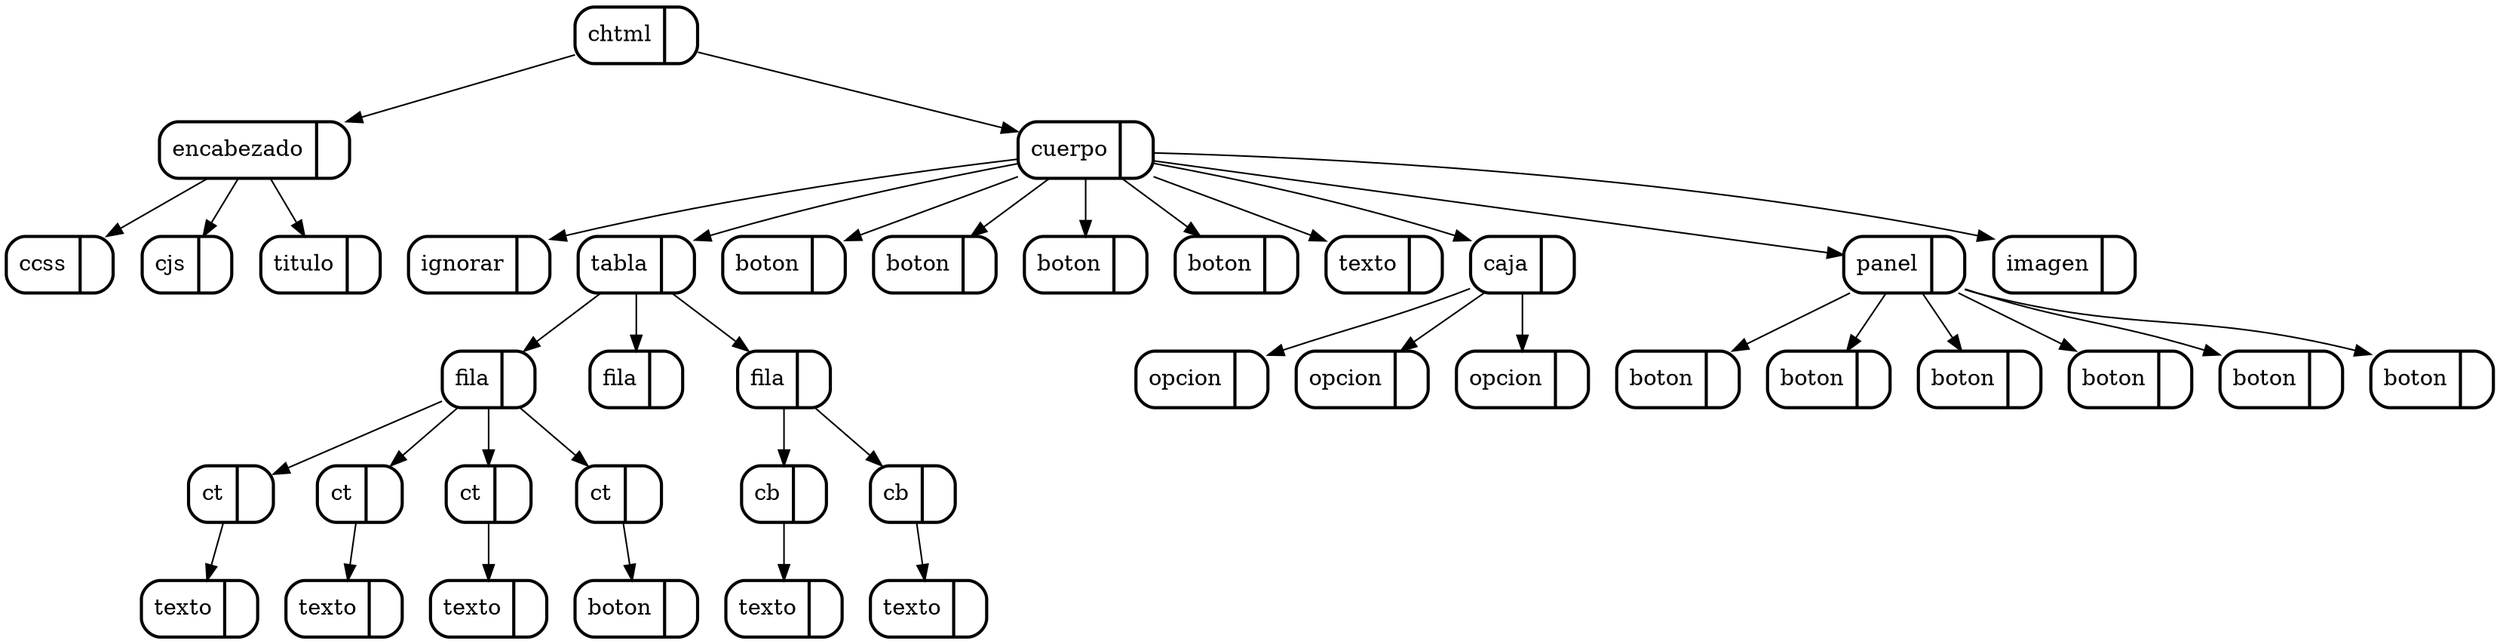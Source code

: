 digraph G {
node[shape=Mrecord]
110[label="chtml | ",style=bold]
109[label="encabezado | ",style=bold]
{110}->{109}
3[label="ccss | ",style=bold]
{109}->{3}
7[label="cjs | ",style=bold]
{109}->{7}
9[label="titulo | ",style=bold]
{109}->{9}
107[label="cuerpo | ",style=bold]
{110}->{107}
11[label="ignorar | ",style=bold]
{107}->{11}
15[label="tabla | ",style=bold]
{107}->{15}
34[label="fila | ",style=bold]
{15}->{34}
21[label="ct | ",style=bold]
{34}->{21}
20[label="texto | ",style=bold]
{21}->{20}
24[label="ct | ",style=bold]
{34}->{24}
23[label="texto | ",style=bold]
{24}->{23}
27[label="ct | ",style=bold]
{34}->{27}
26[label="texto | ",style=bold]
{27}->{26}
33[label="ct | ",style=bold]
{34}->{33}
32[label="boton | ",style=bold]
{33}->{32}
37[label="fila | ",style=bold]
{15}->{37}
46[label="fila | ",style=bold]
{15}->{46}
41[label="cb | ",style=bold]
{46}->{41}
40[label="texto | ",style=bold]
{41}->{40}
45[label="cb | ",style=bold]
{46}->{45}
44[label="texto | ",style=bold]
{45}->{44}
50[label="boton | ",style=bold]
{107}->{50}
54[label="boton | ",style=bold]
{107}->{54}
58[label="boton | ",style=bold]
{107}->{58}
62[label="boton | ",style=bold]
{107}->{62}
66[label="texto | ",style=bold]
{107}->{66}
81[label="caja | ",style=bold]
{107}->{81}
73[label="opcion | ",style=bold]
{81}->{73}
77[label="opcion | ",style=bold]
{81}->{77}
80[label="opcion | ",style=bold]
{81}->{80}
100[label="panel | ",style=bold]
{107}->{100}
88[label="boton | ",style=bold]
{100}->{88}
91[label="boton | ",style=bold]
{100}->{91}
93[label="boton | ",style=bold]
{100}->{93}
95[label="boton | ",style=bold]
{100}->{95}
97[label="boton | ",style=bold]
{100}->{97}
99[label="boton | ",style=bold]
{100}->{99}
105[label="imagen | ",style=bold]
{107}->{105}

}